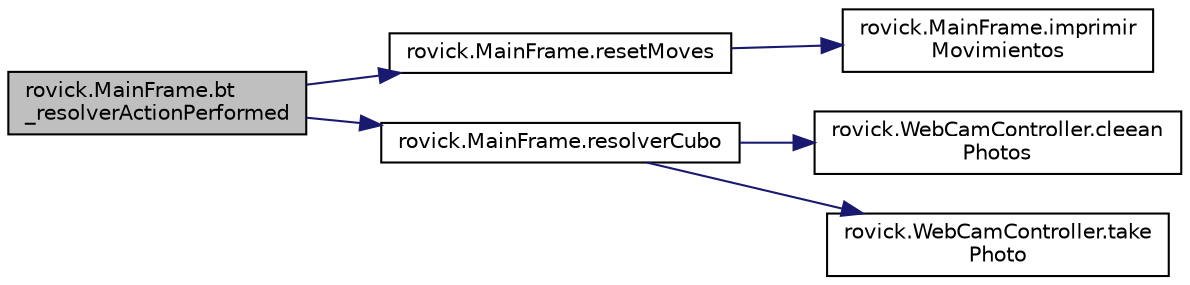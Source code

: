 digraph "rovick.MainFrame.bt_resolverActionPerformed"
{
  edge [fontname="Helvetica",fontsize="10",labelfontname="Helvetica",labelfontsize="10"];
  node [fontname="Helvetica",fontsize="10",shape=record];
  rankdir="LR";
  Node0 [label="rovick.MainFrame.bt\l_resolverActionPerformed",height=0.2,width=0.4,color="black", fillcolor="grey75", style="filled", fontcolor="black"];
  Node0 -> Node1 [color="midnightblue",fontsize="10",style="solid",fontname="Helvetica"];
  Node1 [label="rovick.MainFrame.resetMoves",height=0.2,width=0.4,color="black", fillcolor="white", style="filled",URL="$group___auxiliares_ga5c0bd377260e617abd7b98081ccd538d.html#ga5c0bd377260e617abd7b98081ccd538d",tooltip="Limpia la interface y duvuelve las variables a su estado por defecto. "];
  Node1 -> Node2 [color="midnightblue",fontsize="10",style="solid",fontname="Helvetica"];
  Node2 [label="rovick.MainFrame.imprimir\lMovimientos",height=0.2,width=0.4,color="black", fillcolor="white", style="filled",URL="$group___auxiliares_gab1aea5aaaa8b8b695b3c30c08a2fb705.html#gab1aea5aaaa8b8b695b3c30c08a2fb705",tooltip="Encorgado de rellenar el TextArea de los movimientos a partir del ArrayList movimientos. "];
  Node0 -> Node3 [color="midnightblue",fontsize="10",style="solid",fontname="Helvetica"];
  Node3 [label="rovick.MainFrame.resolverCubo",height=0.2,width=0.4,color="black", fillcolor="white", style="filled",URL="$group___principales_gaa3e14d8711338048cba47d22606e668a.html#gaa3e14d8711338048cba47d22606e668a",tooltip="Metodo que genera los movimientos necesarios para resolver el cubo. "];
  Node3 -> Node4 [color="midnightblue",fontsize="10",style="solid",fontname="Helvetica"];
  Node4 [label="rovick.WebCamController.cleean\lPhotos",height=0.2,width=0.4,color="black", fillcolor="white", style="filled",URL="$classrovick_1_1_web_cam_controller_aa6f72166f84d421193161bb03d0241f6.html#aa6f72166f84d421193161bb03d0241f6",tooltip="Borra todas los archivos en la carpeta webCam_images. "];
  Node3 -> Node5 [color="midnightblue",fontsize="10",style="solid",fontname="Helvetica"];
  Node5 [label="rovick.WebCamController.take\lPhoto",height=0.2,width=0.4,color="black", fillcolor="white", style="filled",URL="$classrovick_1_1_web_cam_controller_a6c62feb2e32b0079bb10aebe78e4bd9e.html#a6c62feb2e32b0079bb10aebe78e4bd9e",tooltip="Tama un foto en formato jpg y la pone con el nombre pasado. "];
}
